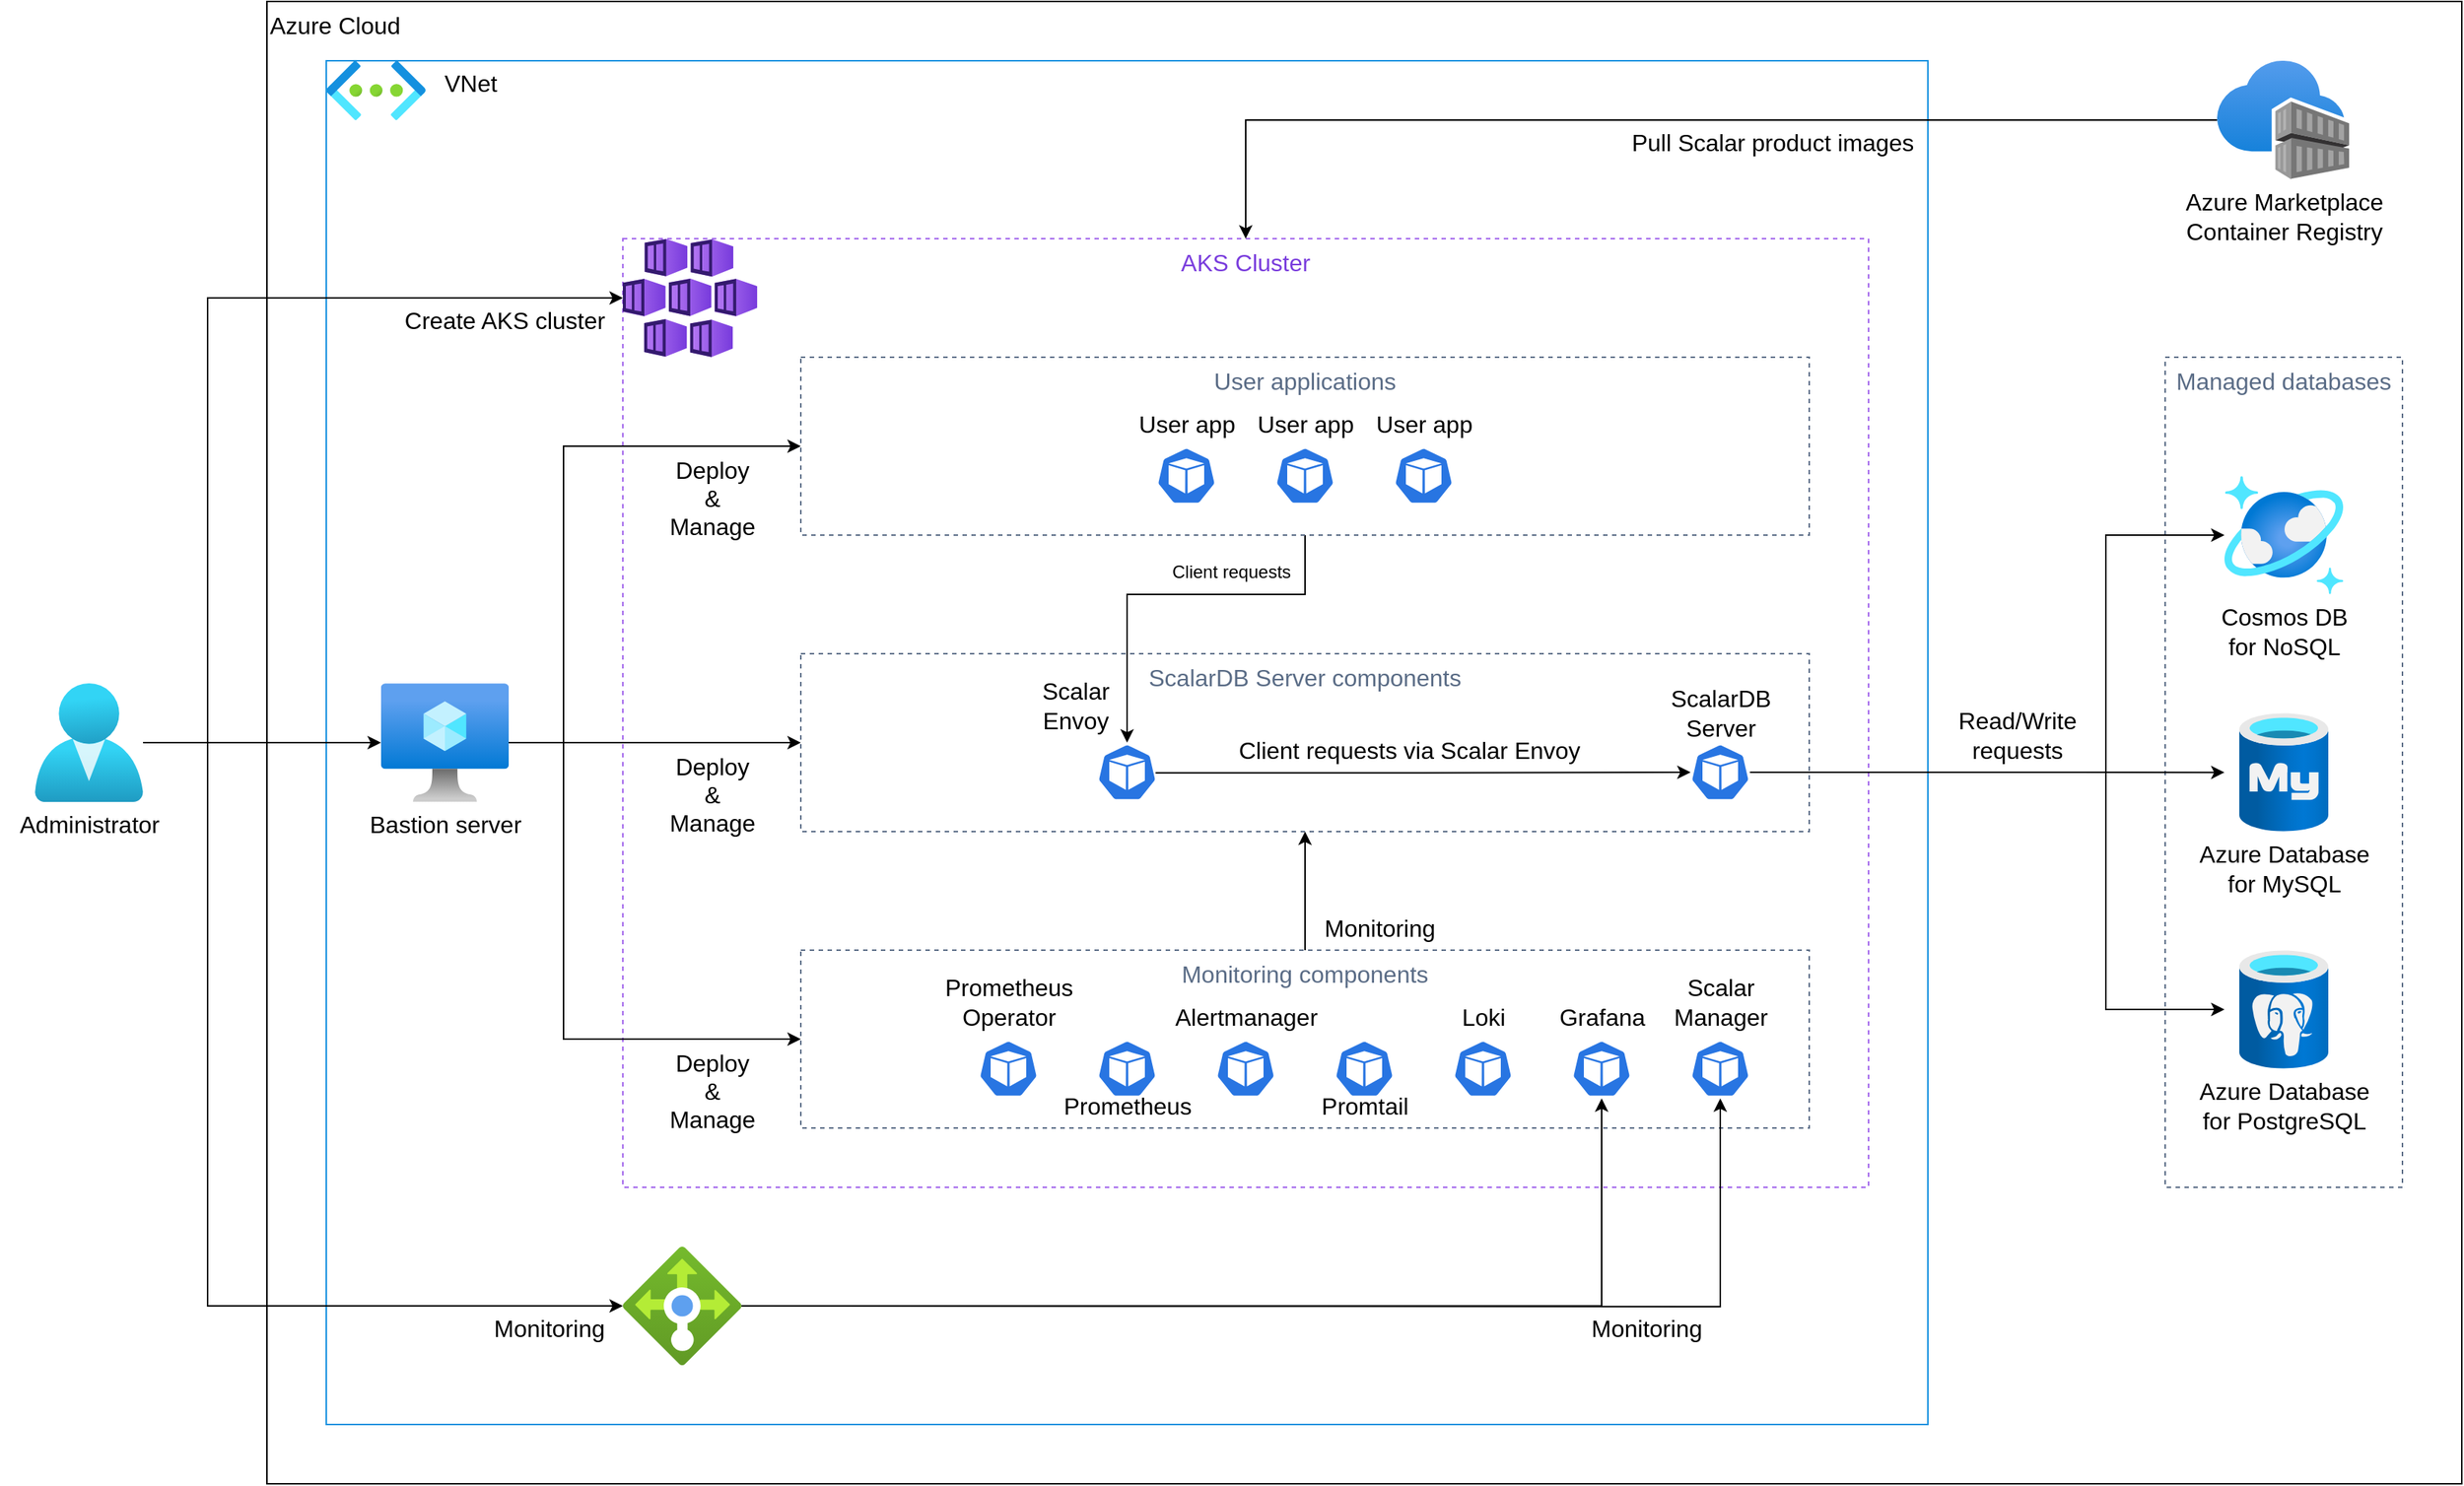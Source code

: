 <mxfile version="21.7.5" type="google">
  <diagram id="od8Rnb8N7IRgNO0WA-l_" name="ページ1">
    <mxGraphModel grid="1" page="1" gridSize="10" guides="1" tooltips="1" connect="1" arrows="1" fold="1" pageScale="1" pageWidth="827" pageHeight="1169" math="0" shadow="0">
      <root>
        <mxCell id="0" />
        <mxCell id="1" parent="0" />
        <mxCell id="ggzyPnf8_bxXacelmLmM-10" value="Azure Cloud" style="fillColor=none;strokeColor=#000000;verticalAlign=top;fontStyle=0;fontColor=#000000;fontFamily=Helvetica;fontSize=16;align=left;" vertex="1" parent="1">
          <mxGeometry x="-680" y="80" width="1480" height="1000" as="geometry" />
        </mxCell>
        <mxCell id="ggzyPnf8_bxXacelmLmM-8" value="" style="fillColor=none;strokeColor=#1490df;verticalAlign=top;fontStyle=0;fontColor=#5A6C86;fontFamily=Helvetica;fontSize=12;align=left;" vertex="1" parent="1">
          <mxGeometry x="-640" y="120" width="1080" height="920" as="geometry" />
        </mxCell>
        <mxCell id="XumjTPw2hBYQ-sRrh7FU-17" value="AKS Cluster" style="fillColor=none;strokeColor=#a265ec;dashed=1;verticalAlign=top;fontStyle=0;fontColor=#7a3ddd;strokeWidth=1;fontSize=16;" vertex="1" parent="1">
          <mxGeometry x="-440" y="240" width="840" height="640" as="geometry" />
        </mxCell>
        <mxCell id="tqQFtVf9cBMd6XpxgD0x-8" style="edgeStyle=orthogonalEdgeStyle;rounded=0;orthogonalLoop=1;jettySize=auto;html=1;entryX=0.5;entryY=0;entryDx=0;entryDy=0;entryPerimeter=0;" edge="1" parent="1" source="tqQFtVf9cBMd6XpxgD0x-2" target="ggzyPnf8_bxXacelmLmM-24">
          <mxGeometry relative="1" as="geometry">
            <Array as="points">
              <mxPoint x="20" y="480" />
              <mxPoint x="-100" y="480" />
            </Array>
            <mxPoint x="-100" y="587.159" as="targetPoint" />
          </mxGeometry>
        </mxCell>
        <mxCell id="tqQFtVf9cBMd6XpxgD0x-2" value="User applications" style="fillColor=none;strokeColor=#5A6C86;dashed=1;verticalAlign=top;fontStyle=0;fontColor=#5A6C86;fontFamily=Helvetica;fontSize=16;" vertex="1" parent="1">
          <mxGeometry x="-320" y="320" width="680" height="120" as="geometry" />
        </mxCell>
        <mxCell id="XumjTPw2hBYQ-sRrh7FU-35" style="edgeStyle=orthogonalEdgeStyle;rounded=0;orthogonalLoop=1;jettySize=auto;html=1;fontFamily=Helvetica;fontSize=12;fontColor=#D05C17;" edge="1" parent="1" source="ggzyPnf8_bxXacelmLmM-14" target="ggzyPnf8_bxXacelmLmM-11">
          <mxGeometry relative="1" as="geometry">
            <mxPoint x="-763.636" y="580" as="sourcePoint" />
            <mxPoint x="-600" y="580" as="targetPoint" />
          </mxGeometry>
        </mxCell>
        <mxCell id="eG7ZQN_vo8qLT-gt9y6S-61" style="edgeStyle=orthogonalEdgeStyle;rounded=0;orthogonalLoop=1;jettySize=auto;html=1;entryX=0;entryY=0.5;entryDx=0;entryDy=0;entryPerimeter=0;" edge="1" parent="1" source="ggzyPnf8_bxXacelmLmM-14">
          <mxGeometry relative="1" as="geometry">
            <Array as="points">
              <mxPoint x="-720" y="580" />
              <mxPoint x="-720" y="280" />
            </Array>
            <mxPoint x="-763.636" y="580" as="sourcePoint" />
            <mxPoint x="-440" y="280" as="targetPoint" />
          </mxGeometry>
        </mxCell>
        <mxCell id="XumjTPw2hBYQ-sRrh7FU-36" value="Managed databases" style="fillColor=none;strokeColor=#5A6C86;dashed=1;verticalAlign=top;fontStyle=0;fontColor=#5A6C86;fontFamily=Helvetica;fontSize=16;" vertex="1" parent="1">
          <mxGeometry x="600" y="320" width="160" height="560" as="geometry" />
        </mxCell>
        <mxCell id="eG7ZQN_vo8qLT-gt9y6S-23" style="edgeStyle=orthogonalEdgeStyle;rounded=0;orthogonalLoop=1;jettySize=auto;html=1;entryX=0;entryY=0.5;entryDx=0;entryDy=0;entryPerimeter=0;" edge="1" parent="1" source="ggzyPnf8_bxXacelmLmM-25">
          <mxGeometry relative="1" as="geometry">
            <Array as="points">
              <mxPoint x="560" y="600" />
              <mxPoint x="560" y="440" />
            </Array>
            <mxPoint x="320.0" y="600.034" as="sourcePoint" />
            <mxPoint x="640" y="440" as="targetPoint" />
          </mxGeometry>
        </mxCell>
        <mxCell id="eG7ZQN_vo8qLT-gt9y6S-40" style="edgeStyle=orthogonalEdgeStyle;rounded=0;orthogonalLoop=1;jettySize=auto;html=1;" edge="1" parent="1" source="ggzyPnf8_bxXacelmLmM-25">
          <mxGeometry relative="1" as="geometry">
            <Array as="points">
              <mxPoint x="560" y="600" />
              <mxPoint x="560" y="760" />
            </Array>
            <mxPoint x="320.0" y="600.034" as="sourcePoint" />
            <mxPoint x="640" y="760" as="targetPoint" />
          </mxGeometry>
        </mxCell>
        <mxCell id="eG7ZQN_vo8qLT-gt9y6S-41" style="edgeStyle=orthogonalEdgeStyle;rounded=0;orthogonalLoop=1;jettySize=auto;html=1;" edge="1" parent="1" source="ggzyPnf8_bxXacelmLmM-25">
          <mxGeometry relative="1" as="geometry">
            <Array as="points" />
            <mxPoint x="320.0" y="600.034" as="sourcePoint" />
            <mxPoint x="640" y="600.1" as="targetPoint" />
          </mxGeometry>
        </mxCell>
        <mxCell id="krvr3PVzqZkGPadLcwob-1" style="edgeStyle=orthogonalEdgeStyle;rounded=0;orthogonalLoop=1;jettySize=auto;html=1;" edge="1" parent="1" source="XumjTPw2hBYQ-sRrh7FU-18" target="XumjTPw2hBYQ-sRrh7FU-22">
          <mxGeometry relative="1" as="geometry" />
        </mxCell>
        <mxCell id="XumjTPw2hBYQ-sRrh7FU-18" value="Monitoring components" style="fillColor=none;strokeColor=#5A6C86;dashed=1;verticalAlign=top;fontStyle=0;fontColor=#5A6C86;fontFamily=Helvetica;fontSize=16;" vertex="1" parent="1">
          <mxGeometry x="-320" y="720" width="680" height="120" as="geometry" />
        </mxCell>
        <mxCell id="XumjTPw2hBYQ-sRrh7FU-22" value="ScalarDB Server components" style="fillColor=none;strokeColor=#5A6C86;dashed=1;verticalAlign=top;fontStyle=0;fontColor=#5A6C86;fontFamily=Helvetica;fontSize=16;" vertex="1" parent="1">
          <mxGeometry x="-320" y="520" width="680" height="120" as="geometry" />
        </mxCell>
        <mxCell id="XumjTPw2hBYQ-sRrh7FU-32" value="" style="edgeStyle=orthogonalEdgeStyle;rounded=0;orthogonalLoop=1;jettySize=auto;html=1;fontFamily=Helvetica;fontSize=12;fontColor=#D05C17;exitX=1;exitY=0.5;exitDx=0;exitDy=0;exitPerimeter=0;entryX=0;entryY=0.5;entryDx=0;entryDy=0;" edge="1" parent="1" target="XumjTPw2hBYQ-sRrh7FU-18">
          <mxGeometry relative="1" as="geometry">
            <Array as="points">
              <mxPoint x="-480" y="580" />
              <mxPoint x="-480" y="780" />
            </Array>
            <mxPoint x="-520" y="580" as="sourcePoint" />
          </mxGeometry>
        </mxCell>
        <mxCell id="XumjTPw2hBYQ-sRrh7FU-33" value="" style="edgeStyle=orthogonalEdgeStyle;rounded=0;orthogonalLoop=1;jettySize=auto;html=1;fontFamily=Helvetica;fontSize=12;fontColor=#D05C17;entryX=0;entryY=0.5;entryDx=0;entryDy=0;exitX=1;exitY=0.5;exitDx=0;exitDy=0;exitPerimeter=0;" edge="1" parent="1" target="XumjTPw2hBYQ-sRrh7FU-22">
          <mxGeometry relative="1" as="geometry">
            <mxPoint x="-520" y="580" as="sourcePoint" />
            <Array as="points">
              <mxPoint x="-510" y="580" />
              <mxPoint x="-510" y="580" />
            </Array>
          </mxGeometry>
        </mxCell>
        <mxCell id="tqQFtVf9cBMd6XpxgD0x-12" style="edgeStyle=orthogonalEdgeStyle;rounded=0;orthogonalLoop=1;jettySize=auto;html=1;" edge="1" parent="1" source="ggzyPnf8_bxXacelmLmM-11" target="tqQFtVf9cBMd6XpxgD0x-2">
          <mxGeometry relative="1" as="geometry">
            <Array as="points">
              <mxPoint x="-480" y="580" />
              <mxPoint x="-480" y="380" />
            </Array>
            <mxPoint x="-520" y="580" as="sourcePoint" />
          </mxGeometry>
        </mxCell>
        <mxCell id="eG7ZQN_vo8qLT-gt9y6S-7" value="ScalarDB&lt;br&gt;Server" style="text;html=1;align=center;verticalAlign=middle;resizable=0;points=[];autosize=1;strokeColor=none;fillColor=none;fontSize=16;" vertex="1" parent="1">
          <mxGeometry x="255" y="535" width="90" height="50" as="geometry" />
        </mxCell>
        <mxCell id="eG7ZQN_vo8qLT-gt9y6S-8" value="Scalar&lt;br&gt;Envoy" style="text;html=1;align=center;verticalAlign=middle;resizable=0;points=[];autosize=1;strokeColor=none;fillColor=none;fontSize=16;" vertex="1" parent="1">
          <mxGeometry x="-170" y="530" width="70" height="50" as="geometry" />
        </mxCell>
        <mxCell id="eG7ZQN_vo8qLT-gt9y6S-9" value="Prometheus&lt;br style=&quot;font-size: 16px;&quot;&gt;Operator" style="text;html=1;align=center;verticalAlign=middle;resizable=0;points=[];autosize=1;strokeColor=none;fillColor=none;fontSize=16;" vertex="1" parent="1">
          <mxGeometry x="-235" y="730" width="110" height="50" as="geometry" />
        </mxCell>
        <mxCell id="eG7ZQN_vo8qLT-gt9y6S-10" value="Prometheus" style="text;html=1;align=center;verticalAlign=middle;resizable=0;points=[];autosize=1;strokeColor=none;fillColor=none;fontSize=16;" vertex="1" parent="1">
          <mxGeometry x="-155" y="810" width="110" height="30" as="geometry" />
        </mxCell>
        <mxCell id="eG7ZQN_vo8qLT-gt9y6S-11" value="Grafana" style="text;html=1;align=center;verticalAlign=middle;resizable=0;points=[];autosize=1;strokeColor=none;fillColor=none;fontSize=16;" vertex="1" parent="1">
          <mxGeometry x="180" y="750" width="80" height="30" as="geometry" />
        </mxCell>
        <mxCell id="eG7ZQN_vo8qLT-gt9y6S-12" value="Scalar&lt;br&gt;Manager" style="text;html=1;align=center;verticalAlign=middle;resizable=0;points=[];autosize=1;strokeColor=none;fillColor=none;fontSize=16;" vertex="1" parent="1">
          <mxGeometry x="255" y="730" width="90" height="50" as="geometry" />
        </mxCell>
        <mxCell id="eG7ZQN_vo8qLT-gt9y6S-24" style="edgeStyle=orthogonalEdgeStyle;rounded=0;orthogonalLoop=1;jettySize=auto;html=1;exitX=0.98;exitY=0.51;exitDx=0;exitDy=0;exitPerimeter=0;" edge="1" parent="1" source="ggzyPnf8_bxXacelmLmM-24" target="ggzyPnf8_bxXacelmLmM-25">
          <mxGeometry relative="1" as="geometry">
            <mxPoint x="-80" y="600.0" as="sourcePoint" />
            <mxPoint x="280.0" y="600.034" as="targetPoint" />
          </mxGeometry>
        </mxCell>
        <mxCell id="eG7ZQN_vo8qLT-gt9y6S-29" value="Alertmanager" style="text;html=1;align=center;verticalAlign=middle;resizable=0;points=[];autosize=1;strokeColor=none;fillColor=none;fontSize=16;" vertex="1" parent="1">
          <mxGeometry x="-80" y="750" width="120" height="30" as="geometry" />
        </mxCell>
        <mxCell id="eG7ZQN_vo8qLT-gt9y6S-30" value="User app" style="text;html=1;align=center;verticalAlign=middle;resizable=0;points=[];autosize=1;strokeColor=none;fillColor=none;fontSize=16;" vertex="1" parent="1">
          <mxGeometry x="55" y="350" width="90" height="30" as="geometry" />
        </mxCell>
        <mxCell id="eG7ZQN_vo8qLT-gt9y6S-35" value="Monitoring" style="text;html=1;align=center;verticalAlign=middle;resizable=0;points=[];autosize=1;strokeColor=none;fillColor=none;fontSize=16;" vertex="1" parent="1">
          <mxGeometry x="20" y="690" width="100" height="30" as="geometry" />
        </mxCell>
        <mxCell id="eG7ZQN_vo8qLT-gt9y6S-36" value="Bastion server" style="text;html=1;align=center;verticalAlign=middle;resizable=0;points=[];autosize=1;strokeColor=none;fillColor=none;fontSize=16;" vertex="1" parent="1">
          <mxGeometry x="-625" y="620.0" width="130" height="30" as="geometry" />
        </mxCell>
        <mxCell id="eG7ZQN_vo8qLT-gt9y6S-45" style="edgeStyle=orthogonalEdgeStyle;rounded=0;orthogonalLoop=1;jettySize=auto;html=1;entryX=0.5;entryY=1;entryDx=0;entryDy=0;entryPerimeter=0;" edge="1" parent="1" target="ggzyPnf8_bxXacelmLmM-22">
          <mxGeometry relative="1" as="geometry">
            <mxPoint x="-360" y="960" as="sourcePoint" />
            <mxPoint x="300" y="812.841" as="targetPoint" />
          </mxGeometry>
        </mxCell>
        <mxCell id="eG7ZQN_vo8qLT-gt9y6S-50" style="edgeStyle=orthogonalEdgeStyle;rounded=0;orthogonalLoop=1;jettySize=auto;html=1;entryX=0.5;entryY=1;entryDx=0;entryDy=0;entryPerimeter=0;" edge="1" parent="1" source="ggzyPnf8_bxXacelmLmM-12" target="ggzyPnf8_bxXacelmLmM-21">
          <mxGeometry relative="1" as="geometry">
            <mxPoint x="-360" y="960" as="sourcePoint" />
            <mxPoint x="220" y="820" as="targetPoint" />
          </mxGeometry>
        </mxCell>
        <mxCell id="eG7ZQN_vo8qLT-gt9y6S-49" value="Monitoring" style="text;html=1;align=center;verticalAlign=middle;resizable=0;points=[];autosize=1;strokeColor=none;fillColor=none;fontSize=16;" vertex="1" parent="1">
          <mxGeometry x="-540" y="960" width="100" height="30" as="geometry" />
        </mxCell>
        <mxCell id="tqQFtVf9cBMd6XpxgD0x-11" style="edgeStyle=orthogonalEdgeStyle;rounded=0;orthogonalLoop=1;jettySize=auto;html=1;" edge="1" parent="1" source="ggzyPnf8_bxXacelmLmM-14" target="ggzyPnf8_bxXacelmLmM-12">
          <mxGeometry relative="1" as="geometry">
            <Array as="points">
              <mxPoint x="-720" y="580" />
              <mxPoint x="-720" y="960" />
            </Array>
            <mxPoint x="-763.636" y="580" as="sourcePoint" />
            <mxPoint x="-440" y="960" as="targetPoint" />
          </mxGeometry>
        </mxCell>
        <mxCell id="eG7ZQN_vo8qLT-gt9y6S-51" value="Administrator" style="text;html=1;align=center;verticalAlign=middle;resizable=0;points=[];autosize=1;strokeColor=none;fillColor=none;fontSize=16;" vertex="1" parent="1">
          <mxGeometry x="-860" y="620" width="120" height="30" as="geometry" />
        </mxCell>
        <mxCell id="tqQFtVf9cBMd6XpxgD0x-10" style="edgeStyle=orthogonalEdgeStyle;rounded=0;orthogonalLoop=1;jettySize=auto;html=1;" edge="1" parent="1" source="ggzyPnf8_bxXacelmLmM-4" target="XumjTPw2hBYQ-sRrh7FU-17">
          <mxGeometry relative="1" as="geometry">
            <mxPoint x="640" y="160" as="sourcePoint" />
          </mxGeometry>
        </mxCell>
        <mxCell id="eG7ZQN_vo8qLT-gt9y6S-55" value="Azure Marketplace&lt;br style=&quot;font-size: 16px;&quot;&gt;Container Registry" style="text;html=1;align=center;verticalAlign=middle;resizable=0;points=[];autosize=1;strokeColor=none;fillColor=none;fontSize=16;" vertex="1" parent="1">
          <mxGeometry x="599.59" y="200" width="160" height="50" as="geometry" />
        </mxCell>
        <mxCell id="eG7ZQN_vo8qLT-gt9y6S-57" value="Pull Scalar product images" style="text;html=1;align=center;verticalAlign=middle;resizable=0;points=[];autosize=1;strokeColor=none;fillColor=none;fontSize=16;" vertex="1" parent="1">
          <mxGeometry x="230" y="160" width="210" height="30" as="geometry" />
        </mxCell>
        <mxCell id="eG7ZQN_vo8qLT-gt9y6S-59" value="Create AKS cluster" style="text;html=1;align=center;verticalAlign=middle;resizable=0;points=[];autosize=1;strokeColor=none;fillColor=none;fontSize=16;" vertex="1" parent="1">
          <mxGeometry x="-600" y="280" width="160" height="30" as="geometry" />
        </mxCell>
        <mxCell id="eG7ZQN_vo8qLT-gt9y6S-64" value="Loki" style="text;html=1;align=center;verticalAlign=middle;resizable=0;points=[];autosize=1;strokeColor=none;fillColor=none;fontSize=16;" vertex="1" parent="1">
          <mxGeometry x="115" y="750" width="50" height="30" as="geometry" />
        </mxCell>
        <mxCell id="eG7ZQN_vo8qLT-gt9y6S-65" value="Promtail" style="text;html=1;align=center;verticalAlign=middle;resizable=0;points=[];autosize=1;strokeColor=none;fillColor=none;fontSize=16;" vertex="1" parent="1">
          <mxGeometry x="20" y="810" width="80" height="30" as="geometry" />
        </mxCell>
        <mxCell id="eG7ZQN_vo8qLT-gt9y6S-69" value="Cosmos DB&lt;br style=&quot;font-size: 16px;&quot;&gt;for NoSQL" style="text;html=1;align=center;verticalAlign=middle;resizable=0;points=[];autosize=1;strokeColor=none;fillColor=none;fontSize=16;" vertex="1" parent="1">
          <mxGeometry x="625" y="480" width="110" height="50" as="geometry" />
        </mxCell>
        <mxCell id="eG7ZQN_vo8qLT-gt9y6S-70" value="Azure Database&lt;br style=&quot;font-size: 16px;&quot;&gt;for MySQL" style="text;html=1;align=center;verticalAlign=middle;resizable=0;points=[];autosize=1;strokeColor=none;fillColor=none;fontSize=16;" vertex="1" parent="1">
          <mxGeometry x="609.59" y="640" width="140" height="50" as="geometry" />
        </mxCell>
        <mxCell id="eG7ZQN_vo8qLT-gt9y6S-71" value="Azure Database&lt;br style=&quot;font-size: 16px;&quot;&gt;for PostgreSQL" style="text;html=1;align=center;verticalAlign=middle;resizable=0;points=[];autosize=1;strokeColor=none;fillColor=none;fontSize=16;" vertex="1" parent="1">
          <mxGeometry x="609.59" y="800" width="140" height="50" as="geometry" />
        </mxCell>
        <mxCell id="eG7ZQN_vo8qLT-gt9y6S-73" value="Client requests via Scalar Envoy" style="text;html=1;align=center;verticalAlign=middle;resizable=0;points=[];autosize=1;strokeColor=none;fillColor=none;fontSize=16;" vertex="1" parent="1">
          <mxGeometry x="-35" y="570" width="250" height="30" as="geometry" />
        </mxCell>
        <mxCell id="eG7ZQN_vo8qLT-gt9y6S-74" value="Read/Write&lt;br style=&quot;font-size: 16px;&quot;&gt;requests" style="text;html=1;align=center;verticalAlign=middle;resizable=0;points=[];autosize=1;strokeColor=none;fillColor=none;fontSize=16;" vertex="1" parent="1">
          <mxGeometry x="450" y="550.0" width="100" height="50" as="geometry" />
        </mxCell>
        <mxCell id="tqQFtVf9cBMd6XpxgD0x-9" value="Client requests" style="text;html=1;align=center;verticalAlign=middle;resizable=0;points=[];autosize=1;strokeColor=none;fillColor=none;" vertex="1" parent="1">
          <mxGeometry x="-80" y="450" width="100" height="30" as="geometry" />
        </mxCell>
        <mxCell id="tqQFtVf9cBMd6XpxgD0x-13" value="Deploy&lt;br&gt;&amp;amp;&lt;br&gt;Manage" style="text;html=1;align=center;verticalAlign=middle;resizable=0;points=[];autosize=1;strokeColor=none;fillColor=none;fontSize=16;" vertex="1" parent="1">
          <mxGeometry x="-420" y="780" width="80" height="70" as="geometry" />
        </mxCell>
        <mxCell id="tqQFtVf9cBMd6XpxgD0x-18" value="User app" style="text;html=1;align=center;verticalAlign=middle;resizable=0;points=[];autosize=1;strokeColor=none;fillColor=none;fontSize=16;" vertex="1" parent="1">
          <mxGeometry x="-25" y="350" width="90" height="30" as="geometry" />
        </mxCell>
        <mxCell id="tqQFtVf9cBMd6XpxgD0x-19" value="User app" style="text;html=1;align=center;verticalAlign=middle;resizable=0;points=[];autosize=1;strokeColor=none;fillColor=none;fontSize=16;" vertex="1" parent="1">
          <mxGeometry x="-105" y="350" width="90" height="30" as="geometry" />
        </mxCell>
        <mxCell id="tqQFtVf9cBMd6XpxgD0x-21" value="Monitoring" style="text;html=1;align=center;verticalAlign=middle;resizable=0;points=[];autosize=1;strokeColor=none;fillColor=none;fontSize=16;" vertex="1" parent="1">
          <mxGeometry x="200" y="960" width="100" height="30" as="geometry" />
        </mxCell>
        <mxCell id="ggzyPnf8_bxXacelmLmM-1" value="" style="image;aspect=fixed;html=1;points=[];align=center;fontSize=12;image=img/lib/azure2/databases/Azure_Cosmos_DB.svg;" vertex="1" parent="1">
          <mxGeometry x="640" y="400" width="80" height="80" as="geometry" />
        </mxCell>
        <mxCell id="ggzyPnf8_bxXacelmLmM-2" value="" style="image;aspect=fixed;html=1;points=[];align=center;fontSize=12;image=img/lib/azure2/databases/Azure_Database_MySQL_Server.svg;" vertex="1" parent="1">
          <mxGeometry x="650" y="560.0" width="60" height="80" as="geometry" />
        </mxCell>
        <mxCell id="ggzyPnf8_bxXacelmLmM-3" value="" style="image;aspect=fixed;html=1;points=[];align=center;fontSize=12;image=img/lib/azure2/databases/Azure_Database_PostgreSQL_Server.svg;" vertex="1" parent="1">
          <mxGeometry x="650" y="720" width="60" height="80" as="geometry" />
        </mxCell>
        <mxCell id="ggzyPnf8_bxXacelmLmM-4" value="" style="image;aspect=fixed;html=1;points=[];align=center;fontSize=12;image=img/lib/azure2/containers/Container_Registries.svg;" vertex="1" parent="1">
          <mxGeometry x="635" y="120" width="89.17" height="80" as="geometry" />
        </mxCell>
        <mxCell id="ggzyPnf8_bxXacelmLmM-5" value="" style="image;aspect=fixed;html=1;points=[];align=center;fontSize=12;image=img/lib/azure2/containers/Kubernetes_Services.svg;" vertex="1" parent="1">
          <mxGeometry x="-440" y="240" width="90.66" height="80" as="geometry" />
        </mxCell>
        <mxCell id="ggzyPnf8_bxXacelmLmM-6" value="" style="image;aspect=fixed;html=1;points=[];align=center;fontSize=12;image=img/lib/azure2/networking/Virtual_Networks.svg;" vertex="1" parent="1">
          <mxGeometry x="-640" y="120" width="67" height="40" as="geometry" />
        </mxCell>
        <mxCell id="ggzyPnf8_bxXacelmLmM-9" value="VNet" style="text;html=1;align=center;verticalAlign=middle;resizable=0;points=[];autosize=1;strokeColor=none;fillColor=none;fontSize=16;" vertex="1" parent="1">
          <mxGeometry x="-573" y="120" width="60" height="30" as="geometry" />
        </mxCell>
        <mxCell id="ggzyPnf8_bxXacelmLmM-11" value="" style="image;aspect=fixed;html=1;points=[];align=center;fontSize=12;image=img/lib/azure2/compute/Virtual_Machine.svg;" vertex="1" parent="1">
          <mxGeometry x="-603.12" y="540" width="86.25" height="80" as="geometry" />
        </mxCell>
        <mxCell id="ggzyPnf8_bxXacelmLmM-12" value="" style="image;aspect=fixed;html=1;points=[];align=center;fontSize=12;image=img/lib/azure2/networking/Load_Balancers.svg;" vertex="1" parent="1">
          <mxGeometry x="-440" y="920" width="80" height="80" as="geometry" />
        </mxCell>
        <mxCell id="ggzyPnf8_bxXacelmLmM-14" value="" style="image;aspect=fixed;html=1;points=[];align=center;fontSize=12;image=img/lib/azure2/identity/Users.svg;" vertex="1" parent="1">
          <mxGeometry x="-836.57" y="540" width="73.14" height="80" as="geometry" />
        </mxCell>
        <mxCell id="ggzyPnf8_bxXacelmLmM-16" value="" style="sketch=0;html=1;dashed=0;whitespace=wrap;fillColor=#2875E2;strokeColor=#ffffff;points=[[0.005,0.63,0],[0.1,0.2,0],[0.9,0.2,0],[0.5,0,0],[0.995,0.63,0],[0.72,0.99,0],[0.5,1,0],[0.28,0.99,0]];verticalLabelPosition=bottom;align=center;verticalAlign=top;shape=mxgraph.kubernetes.icon;prIcon=pod" vertex="1" parent="1">
          <mxGeometry x="-200" y="780" width="40" height="40" as="geometry" />
        </mxCell>
        <mxCell id="ggzyPnf8_bxXacelmLmM-17" value="" style="sketch=0;html=1;dashed=0;whitespace=wrap;fillColor=#2875E2;strokeColor=#ffffff;points=[[0.005,0.63,0],[0.1,0.2,0],[0.9,0.2,0],[0.5,0,0],[0.995,0.63,0],[0.72,0.99,0],[0.5,1,0],[0.28,0.99,0]];verticalLabelPosition=bottom;align=center;verticalAlign=top;shape=mxgraph.kubernetes.icon;prIcon=pod" vertex="1" parent="1">
          <mxGeometry x="-120" y="780" width="40" height="40" as="geometry" />
        </mxCell>
        <mxCell id="ggzyPnf8_bxXacelmLmM-18" value="" style="sketch=0;html=1;dashed=0;whitespace=wrap;fillColor=#2875E2;strokeColor=#ffffff;points=[[0.005,0.63,0],[0.1,0.2,0],[0.9,0.2,0],[0.5,0,0],[0.995,0.63,0],[0.72,0.99,0],[0.5,1,0],[0.28,0.99,0]];verticalLabelPosition=bottom;align=center;verticalAlign=top;shape=mxgraph.kubernetes.icon;prIcon=pod" vertex="1" parent="1">
          <mxGeometry x="-40" y="780" width="40" height="40" as="geometry" />
        </mxCell>
        <mxCell id="ggzyPnf8_bxXacelmLmM-19" value="" style="sketch=0;html=1;dashed=0;whitespace=wrap;fillColor=#2875E2;strokeColor=#ffffff;points=[[0.005,0.63,0],[0.1,0.2,0],[0.9,0.2,0],[0.5,0,0],[0.995,0.63,0],[0.72,0.99,0],[0.5,1,0],[0.28,0.99,0]];verticalLabelPosition=bottom;align=center;verticalAlign=top;shape=mxgraph.kubernetes.icon;prIcon=pod" vertex="1" parent="1">
          <mxGeometry x="40" y="780" width="40" height="40" as="geometry" />
        </mxCell>
        <mxCell id="ggzyPnf8_bxXacelmLmM-20" value="" style="sketch=0;html=1;dashed=0;whitespace=wrap;fillColor=#2875E2;strokeColor=#ffffff;points=[[0.005,0.63,0],[0.1,0.2,0],[0.9,0.2,0],[0.5,0,0],[0.995,0.63,0],[0.72,0.99,0],[0.5,1,0],[0.28,0.99,0]];verticalLabelPosition=bottom;align=center;verticalAlign=top;shape=mxgraph.kubernetes.icon;prIcon=pod" vertex="1" parent="1">
          <mxGeometry x="120" y="780" width="40" height="40" as="geometry" />
        </mxCell>
        <mxCell id="ggzyPnf8_bxXacelmLmM-21" value="" style="sketch=0;html=1;dashed=0;whitespace=wrap;fillColor=#2875E2;strokeColor=#ffffff;points=[[0.005,0.63,0],[0.1,0.2,0],[0.9,0.2,0],[0.5,0,0],[0.995,0.63,0],[0.72,0.99,0],[0.5,1,0],[0.28,0.99,0]];verticalLabelPosition=bottom;align=center;verticalAlign=top;shape=mxgraph.kubernetes.icon;prIcon=pod" vertex="1" parent="1">
          <mxGeometry x="200" y="780" width="40" height="40" as="geometry" />
        </mxCell>
        <mxCell id="ggzyPnf8_bxXacelmLmM-22" value="" style="sketch=0;html=1;dashed=0;whitespace=wrap;fillColor=#2875E2;strokeColor=#ffffff;points=[[0.005,0.63,0],[0.1,0.2,0],[0.9,0.2,0],[0.5,0,0],[0.995,0.63,0],[0.72,0.99,0],[0.5,1,0],[0.28,0.99,0]];verticalLabelPosition=bottom;align=center;verticalAlign=top;shape=mxgraph.kubernetes.icon;prIcon=pod" vertex="1" parent="1">
          <mxGeometry x="280" y="780" width="40" height="40" as="geometry" />
        </mxCell>
        <mxCell id="ggzyPnf8_bxXacelmLmM-24" value="" style="sketch=0;html=1;dashed=0;whitespace=wrap;fillColor=#2875E2;strokeColor=#ffffff;points=[[0.005,0.63,0],[0.1,0.2,0],[0.9,0.2,0],[0.5,0,0],[0.995,0.63,0],[0.72,0.99,0],[0.5,1,0],[0.28,0.99,0]];verticalLabelPosition=bottom;align=center;verticalAlign=top;shape=mxgraph.kubernetes.icon;prIcon=pod" vertex="1" parent="1">
          <mxGeometry x="-120" y="580" width="40" height="40" as="geometry" />
        </mxCell>
        <mxCell id="ggzyPnf8_bxXacelmLmM-25" value="" style="sketch=0;html=1;dashed=0;whitespace=wrap;fillColor=#2875E2;strokeColor=#ffffff;points=[[0.005,0.63,0],[0.1,0.2,0],[0.9,0.2,0],[0.5,0,0],[0.995,0.63,0],[0.72,0.99,0],[0.5,1,0],[0.28,0.99,0]];verticalLabelPosition=bottom;align=center;verticalAlign=top;shape=mxgraph.kubernetes.icon;prIcon=pod" vertex="1" parent="1">
          <mxGeometry x="280" y="580" width="40" height="40" as="geometry" />
        </mxCell>
        <mxCell id="ggzyPnf8_bxXacelmLmM-26" value="" style="sketch=0;html=1;dashed=0;whitespace=wrap;fillColor=#2875E2;strokeColor=#ffffff;points=[[0.005,0.63,0],[0.1,0.2,0],[0.9,0.2,0],[0.5,0,0],[0.995,0.63,0],[0.72,0.99,0],[0.5,1,0],[0.28,0.99,0]];verticalLabelPosition=bottom;align=center;verticalAlign=top;shape=mxgraph.kubernetes.icon;prIcon=pod" vertex="1" parent="1">
          <mxGeometry x="-80" y="380" width="40" height="40" as="geometry" />
        </mxCell>
        <mxCell id="ggzyPnf8_bxXacelmLmM-27" value="" style="sketch=0;html=1;dashed=0;whitespace=wrap;fillColor=#2875E2;strokeColor=#ffffff;points=[[0.005,0.63,0],[0.1,0.2,0],[0.9,0.2,0],[0.5,0,0],[0.995,0.63,0],[0.72,0.99,0],[0.5,1,0],[0.28,0.99,0]];verticalLabelPosition=bottom;align=center;verticalAlign=top;shape=mxgraph.kubernetes.icon;prIcon=pod" vertex="1" parent="1">
          <mxGeometry y="380" width="40" height="40" as="geometry" />
        </mxCell>
        <mxCell id="ggzyPnf8_bxXacelmLmM-28" value="" style="sketch=0;html=1;dashed=0;whitespace=wrap;fillColor=#2875E2;strokeColor=#ffffff;points=[[0.005,0.63,0],[0.1,0.2,0],[0.9,0.2,0],[0.5,0,0],[0.995,0.63,0],[0.72,0.99,0],[0.5,1,0],[0.28,0.99,0]];verticalLabelPosition=bottom;align=center;verticalAlign=top;shape=mxgraph.kubernetes.icon;prIcon=pod" vertex="1" parent="1">
          <mxGeometry x="80" y="380" width="40" height="40" as="geometry" />
        </mxCell>
        <mxCell id="sKDn22yu-tVikwI7lRXJ-1" value="Deploy&lt;br&gt;&amp;amp;&lt;br&gt;Manage" style="text;html=1;align=center;verticalAlign=middle;resizable=0;points=[];autosize=1;strokeColor=none;fillColor=none;fontSize=16;" vertex="1" parent="1">
          <mxGeometry x="-420" y="580" width="80" height="70" as="geometry" />
        </mxCell>
        <mxCell id="sKDn22yu-tVikwI7lRXJ-2" value="Deploy&lt;br&gt;&amp;amp;&lt;br&gt;Manage" style="text;html=1;align=center;verticalAlign=middle;resizable=0;points=[];autosize=1;strokeColor=none;fillColor=none;fontSize=16;" vertex="1" parent="1">
          <mxGeometry x="-420" y="380" width="80" height="70" as="geometry" />
        </mxCell>
      </root>
    </mxGraphModel>
  </diagram>
</mxfile>
